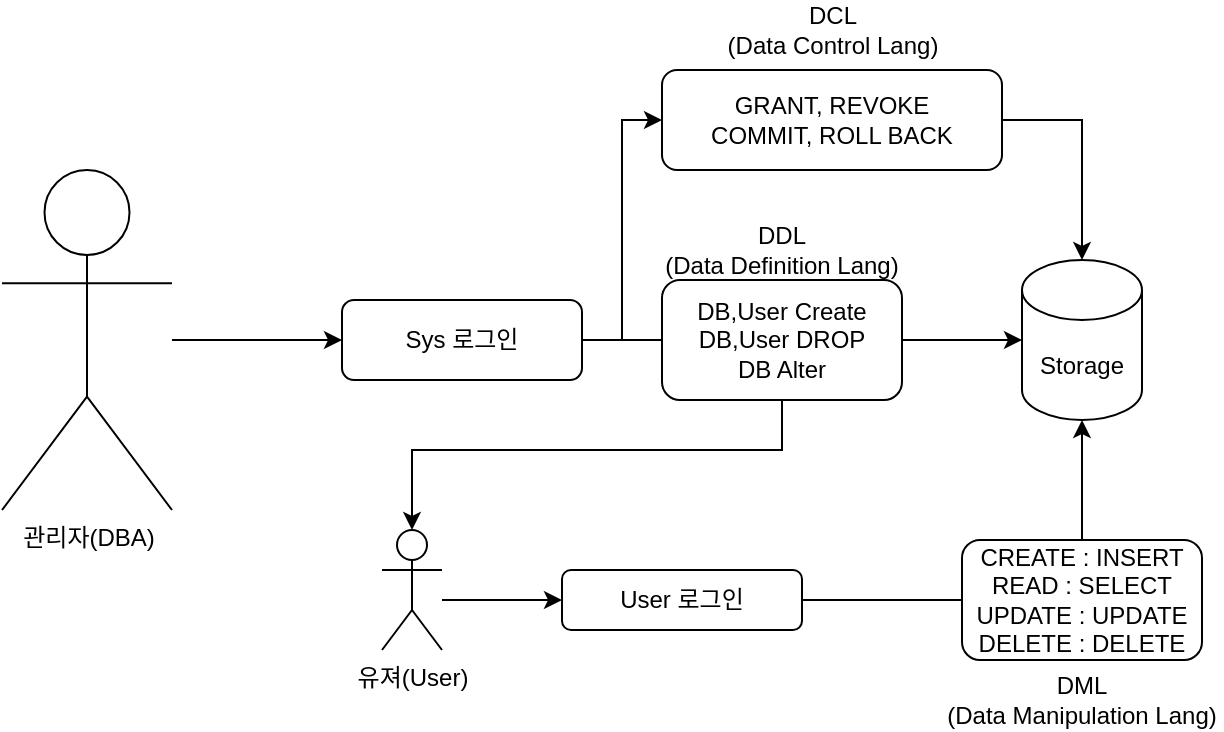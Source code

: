 <mxfile version="21.3.2" type="device">
  <diagram name="Page-1" id="ZLjJ5Xv5U101ZC-DxMFX">
    <mxGraphModel dx="819" dy="399" grid="1" gridSize="10" guides="1" tooltips="1" connect="1" arrows="1" fold="1" page="1" pageScale="1" pageWidth="827" pageHeight="1169" math="0" shadow="0">
      <root>
        <mxCell id="0" />
        <mxCell id="1" parent="0" />
        <mxCell id="ED6QxpAQRMtpnXzCW2YJ-4" style="edgeStyle=orthogonalEdgeStyle;rounded=0;orthogonalLoop=1;jettySize=auto;html=1;entryX=0;entryY=0.5;entryDx=0;entryDy=0;" edge="1" parent="1" source="ED6QxpAQRMtpnXzCW2YJ-1" target="ED6QxpAQRMtpnXzCW2YJ-3">
          <mxGeometry relative="1" as="geometry">
            <mxPoint x="170" y="290" as="targetPoint" />
            <mxPoint x="150" y="290" as="sourcePoint" />
            <Array as="points">
              <mxPoint x="150" y="275" />
              <mxPoint x="150" y="275" />
            </Array>
          </mxGeometry>
        </mxCell>
        <mxCell id="ED6QxpAQRMtpnXzCW2YJ-1" value="관리자(DBA)" style="shape=umlActor;verticalLabelPosition=bottom;verticalAlign=top;html=1;outlineConnect=0;" vertex="1" parent="1">
          <mxGeometry x="40" y="190" width="85" height="170" as="geometry" />
        </mxCell>
        <mxCell id="ED6QxpAQRMtpnXzCW2YJ-2" value="Storage" style="shape=cylinder3;whiteSpace=wrap;html=1;boundedLbl=1;backgroundOutline=1;size=15;" vertex="1" parent="1">
          <mxGeometry x="550" y="235" width="60" height="80" as="geometry" />
        </mxCell>
        <mxCell id="ED6QxpAQRMtpnXzCW2YJ-5" style="edgeStyle=orthogonalEdgeStyle;rounded=0;orthogonalLoop=1;jettySize=auto;html=1;entryX=0;entryY=0.5;entryDx=0;entryDy=0;entryPerimeter=0;" edge="1" parent="1" source="ED6QxpAQRMtpnXzCW2YJ-3" target="ED6QxpAQRMtpnXzCW2YJ-2">
          <mxGeometry relative="1" as="geometry" />
        </mxCell>
        <mxCell id="ED6QxpAQRMtpnXzCW2YJ-17" style="edgeStyle=orthogonalEdgeStyle;rounded=0;orthogonalLoop=1;jettySize=auto;html=1;entryX=0;entryY=0.5;entryDx=0;entryDy=0;" edge="1" parent="1" source="ED6QxpAQRMtpnXzCW2YJ-3" target="ED6QxpAQRMtpnXzCW2YJ-16">
          <mxGeometry relative="1" as="geometry" />
        </mxCell>
        <mxCell id="ED6QxpAQRMtpnXzCW2YJ-3" value="Sys 로그인" style="rounded=1;whiteSpace=wrap;html=1;" vertex="1" parent="1">
          <mxGeometry x="210" y="255" width="120" height="40" as="geometry" />
        </mxCell>
        <mxCell id="ED6QxpAQRMtpnXzCW2YJ-9" style="edgeStyle=orthogonalEdgeStyle;rounded=0;orthogonalLoop=1;jettySize=auto;html=1;entryX=0.5;entryY=0;entryDx=0;entryDy=0;entryPerimeter=0;" edge="1" parent="1" source="ED6QxpAQRMtpnXzCW2YJ-6" target="ED6QxpAQRMtpnXzCW2YJ-8">
          <mxGeometry relative="1" as="geometry">
            <Array as="points">
              <mxPoint x="430" y="330" />
              <mxPoint x="245" y="330" />
            </Array>
          </mxGeometry>
        </mxCell>
        <mxCell id="ED6QxpAQRMtpnXzCW2YJ-6" value="DB,User Create&lt;br&gt;DB,User DROP&lt;br&gt;DB Alter" style="rounded=1;whiteSpace=wrap;html=1;" vertex="1" parent="1">
          <mxGeometry x="370" y="245" width="120" height="60" as="geometry" />
        </mxCell>
        <mxCell id="ED6QxpAQRMtpnXzCW2YJ-7" value="DDL&lt;br&gt;(Data Definition Lang)" style="text;html=1;strokeColor=none;fillColor=none;align=center;verticalAlign=middle;whiteSpace=wrap;rounded=0;" vertex="1" parent="1">
          <mxGeometry x="370" y="215" width="120" height="30" as="geometry" />
        </mxCell>
        <mxCell id="ED6QxpAQRMtpnXzCW2YJ-11" style="edgeStyle=orthogonalEdgeStyle;rounded=0;orthogonalLoop=1;jettySize=auto;html=1;entryX=0;entryY=0.5;entryDx=0;entryDy=0;" edge="1" parent="1" source="ED6QxpAQRMtpnXzCW2YJ-8" target="ED6QxpAQRMtpnXzCW2YJ-10">
          <mxGeometry relative="1" as="geometry">
            <Array as="points">
              <mxPoint x="280" y="405" />
              <mxPoint x="280" y="405" />
            </Array>
          </mxGeometry>
        </mxCell>
        <mxCell id="ED6QxpAQRMtpnXzCW2YJ-8" value="유져(User)" style="shape=umlActor;verticalLabelPosition=bottom;verticalAlign=top;html=1;outlineConnect=0;" vertex="1" parent="1">
          <mxGeometry x="230" y="370" width="30" height="60" as="geometry" />
        </mxCell>
        <mxCell id="ED6QxpAQRMtpnXzCW2YJ-12" style="edgeStyle=orthogonalEdgeStyle;rounded=0;orthogonalLoop=1;jettySize=auto;html=1;" edge="1" parent="1" source="ED6QxpAQRMtpnXzCW2YJ-10" target="ED6QxpAQRMtpnXzCW2YJ-2">
          <mxGeometry relative="1" as="geometry" />
        </mxCell>
        <mxCell id="ED6QxpAQRMtpnXzCW2YJ-10" value="User 로그인" style="rounded=1;whiteSpace=wrap;html=1;" vertex="1" parent="1">
          <mxGeometry x="320" y="390" width="120" height="30" as="geometry" />
        </mxCell>
        <mxCell id="ED6QxpAQRMtpnXzCW2YJ-13" value="CREATE : INSERT&lt;br&gt;READ : SELECT&lt;br&gt;UPDATE : UPDATE&lt;br&gt;DELETE : DELETE" style="rounded=1;whiteSpace=wrap;html=1;" vertex="1" parent="1">
          <mxGeometry x="520" y="375" width="120" height="60" as="geometry" />
        </mxCell>
        <mxCell id="ED6QxpAQRMtpnXzCW2YJ-15" value="DML&lt;br&gt;(Data Manipulation Lang)" style="text;html=1;strokeColor=none;fillColor=none;align=center;verticalAlign=middle;whiteSpace=wrap;rounded=0;" vertex="1" parent="1">
          <mxGeometry x="510" y="440" width="140" height="30" as="geometry" />
        </mxCell>
        <mxCell id="ED6QxpAQRMtpnXzCW2YJ-18" style="edgeStyle=orthogonalEdgeStyle;rounded=0;orthogonalLoop=1;jettySize=auto;html=1;entryX=0.5;entryY=0;entryDx=0;entryDy=0;entryPerimeter=0;" edge="1" parent="1" source="ED6QxpAQRMtpnXzCW2YJ-16" target="ED6QxpAQRMtpnXzCW2YJ-2">
          <mxGeometry relative="1" as="geometry" />
        </mxCell>
        <mxCell id="ED6QxpAQRMtpnXzCW2YJ-16" value="GRANT, REVOKE&lt;br&gt;COMMIT,&amp;nbsp;ROLL BACK" style="rounded=1;whiteSpace=wrap;html=1;" vertex="1" parent="1">
          <mxGeometry x="370" y="140" width="170" height="50" as="geometry" />
        </mxCell>
        <mxCell id="ED6QxpAQRMtpnXzCW2YJ-19" value="DCL&lt;br&gt;(Data Control Lang)" style="text;html=1;strokeColor=none;fillColor=none;align=center;verticalAlign=middle;whiteSpace=wrap;rounded=0;" vertex="1" parent="1">
          <mxGeometry x="388" y="105" width="135" height="30" as="geometry" />
        </mxCell>
      </root>
    </mxGraphModel>
  </diagram>
</mxfile>
